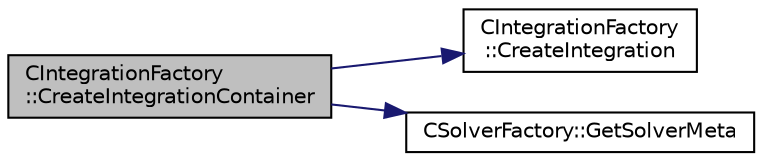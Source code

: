 digraph "CIntegrationFactory::CreateIntegrationContainer"
{
 // LATEX_PDF_SIZE
  edge [fontname="Helvetica",fontsize="10",labelfontname="Helvetica",labelfontsize="10"];
  node [fontname="Helvetica",fontsize="10",shape=record];
  rankdir="LR";
  Node1 [label="CIntegrationFactory\l::CreateIntegrationContainer",height=0.2,width=0.4,color="black", fillcolor="grey75", style="filled", fontcolor="black",tooltip="Create the integration container based on the current main solver."];
  Node1 -> Node2 [color="midnightblue",fontsize="10",style="solid",fontname="Helvetica"];
  Node2 [label="CIntegrationFactory\l::CreateIntegration",height=0.2,width=0.4,color="black", fillcolor="white", style="filled",URL="$classCIntegrationFactory.html#a167060fe51398ee82ea119096bbc3dad",tooltip="Create a new integration instance based on the current sub solver."];
  Node1 -> Node3 [color="midnightblue",fontsize="10",style="solid",fontname="Helvetica"];
  Node3 [label="CSolverFactory::GetSolverMeta",height=0.2,width=0.4,color="black", fillcolor="white", style="filled",URL="$classCSolverFactory.html#aa18fba170c898b27ad270bfef119cacd",tooltip="Return a sub solver object that contains information about the solver allocated at a specific memory ..."];
}
